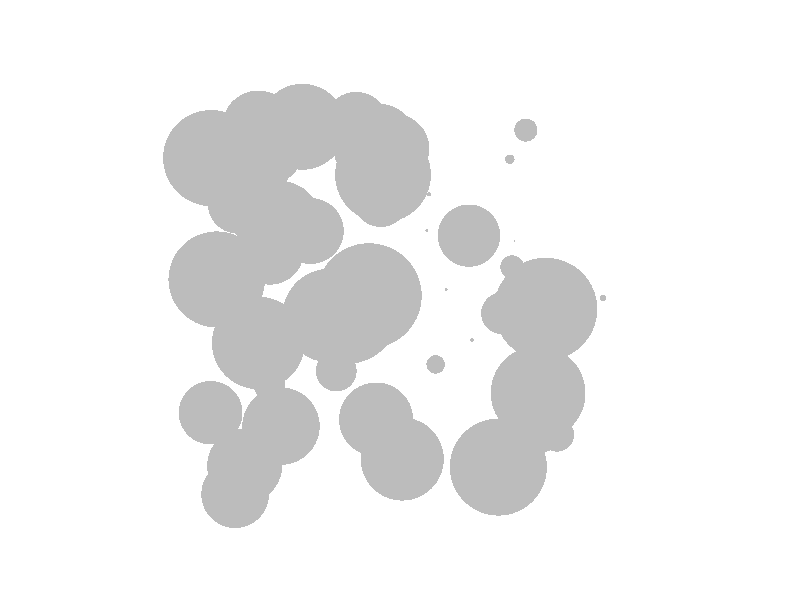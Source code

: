 #include "colors.inc"
background { rgb <1, 1, 1> }
camera {location <0, 0, 10>up <0,1,0> right <-1.33,0,0> angle 18look_at <0, 0, 0> sky <0, 1, 0> }
sphere { <0.521289, -0.467143, 0.47629>, 0.110152 texture {  pigment { rgb <0.5, 0.5, 0.5> transmit 0.859992} } }
sphere { <0.00937874, -0.660273, -0.459317>, 0.171814 texture {  pigment { rgb <0.5, 0.5, 0.5> transmit 0.227896} } }
sphere { <-0.0790494, 0.41669, -0.425686>, 0.114576 texture {  pigment { rgb <0.5, 0.5, 0.5> transmit 0.0710011} } }
sphere { <-0.0500503, -0.486754, 0.0610153>, 0.0856968 texture {  pigment { rgb <0.5, 0.5, 0.5> transmit 0.937586} } }
sphere { <0.520886, 0.704894, -0.450326>, 0.0476438 texture {  pigment { rgb <0.5, 0.5, 0.5> transmit 0.0292727} } }
sphere { <-0.486743, -0.517273, -0.330122>, 0.158226 texture {  pigment { rgb <0.5, 0.5, 0.5> transmit 0.102101} } }
sphere { <-0.115267, 0.0156856, 0.60977>, 0.195872 texture {  pigment { rgb <0.5, 0.5, 0.5> transmit 0.516142} } }
sphere { <-0.374003, 0.289841, -0.585517>, 0.138316 texture {  pigment { rgb <0.5, 0.5, 0.5> transmit 0.367902} } }
sphere { <-0.0219824, 0.613607, -0.216366>, 0.140494 texture {  pigment { rgb <0.5, 0.5, 0.5> transmit 0.488779} } }
sphere { <0.390577, -0.665587, -0.0383645>, 0.192767 texture {  pigment { rgb <0.5, 0.5, 0.5> transmit 0.954789} } }
sphere { <-0.729741, 0.550161, 0.226053>, 0.18626 texture {  pigment { rgb <0.5, 0.5, 0.5> transmit 0.438814} } }
sphere { <-0.616405, 0.516653, -0.153371>, 0.167322 texture {  pigment { rgb <0.5, 0.5, 0.5> transmit 0.0644326} } }
sphere { <-0.0940432, 0.610699, -0.00185132>, 0.169871 texture {  pigment { rgb <0.5, 0.5, 0.5> transmit 0.653432} } }
sphere { <0.133326, -0.241486, 0.555546>, 0.0344396 texture {  pigment { rgb <0.5, 0.5, 0.5> transmit 0.666377} } }
sphere { <0.269903, 0.252541, 0.11651>, 0.121985 texture {  pigment { rgb <0.5, 0.5, 0.5> transmit 0.946404} } }
sphere { <0.423198, 0.00433559, -0.446188>, 0.036546 texture {  pigment { rgb <0.5, 0.5, 0.5> transmit 0.492664} } }
sphere { <-0.547084, 0.670923, 0.232384>, 0.140501 texture {  pigment { rgb <0.5, 0.5, 0.5> transmit 0.0346908} } }
sphere { <-0.0697825, 0.51472, -0.358094>, 0.196377 texture {  pigment { rgb <0.5, 0.5, 0.5> transmit 0.528163} } }
sphere { <-0.183587, 0.736914, -0.601606>, 0.138041 texture {  pigment { rgb <0.5, 0.5, 0.5> transmit 0.132346} } }
sphere { <0.286547, -0.159602, -0.0404584>, 0.00757965 texture {  pigment { rgb <0.5, 0.5, 0.5> transmit 0.00152035} } }
sphere { <-0.567675, -0.17267, -0.128194>, 0.185831 texture {  pigment { rgb <0.5, 0.5, 0.5> transmit 0.94872} } }
sphere { <-0.667283, 0.394054, -0.355176>, 0.120365 texture {  pigment { rgb <0.5, 0.5, 0.5> transmit 0.794145} } }
sphere { <0.661289, -0.56822, -0.634173>, 0.0715539 texture {  pigment { rgb <0.5, 0.5, 0.5> transmit 0.918281} } }
sphere { <-0.654866, -0.70076, -0.647458>, 0.157802 texture {  pigment { rgb <0.5, 0.5, 0.5> transmit 0.255908} } }
sphere { <-0.633191, 0.313666, -0.600176>, 0.0670072 texture {  pigment { rgb <0.5, 0.5, 0.5> transmit 0.966923} } }
sphere { <-0.747461, -0.446059, 0.0301429>, 0.125447 texture {  pigment { rgb <0.5, 0.5, 0.5> transmit 0.540423} } }
sphere { <-0.193761, -0.0485641, 0.670335>, 0.187463 texture {  pigment { rgb <0.5, 0.5, 0.5> transmit 0.260821} } }
sphere { <0.409739, 0.526436, 0.578001>, 0.0175006 texture {  pigment { rgb <0.5, 0.5, 0.5> transmit 0.871578} } }
sphere { <-0.631592, -0.746026, 0.31852>, 0.129626 texture {  pigment { rgb <0.5, 0.5, 0.5> transmit 0.789486} } }
sphere { <-0.715618, 0.0805195, 0.135511>, 0.187935 texture {  pigment { rgb <0.5, 0.5, 0.5> transmit 0.740143} } }
sphere { <-0.38737, 0.690506, -0.0435016>, 0.17083 texture {  pigment { rgb <0.5, 0.5, 0.5> transmit 0.461266} } }
sphere { <0.098172, 0.255708, 0.735517>, 0.00507075 texture {  pigment { rgb <0.5, 0.5, 0.5> transmit 0.432507} } }
sphere { <0.380511, -0.0499036, 0.560774>, 0.0774558 texture {  pigment { rgb <0.5, 0.5, 0.5> transmit 0.677509} } }
sphere { <-0.258316, -0.0571525, 0.741348>, 0.171844 texture {  pigment { rgb <0.5, 0.5, 0.5> transmit 0.532801} } }
sphere { <-0.48204, 0.310362, -0.121986>, 0.16748 texture {  pigment { rgb <0.5, 0.5, 0.5> transmit 0.776374} } }
sphere { <-0.269786, -0.301822, -0.696586>, 0.0861328 texture {  pigment { rgb <0.5, 0.5, 0.5> transmit 0.266691} } }
sphere { <0.53529, -0.0334451, 0.719031>, 0.189077 texture {  pigment { rgb <0.5, 0.5, 0.5> transmit 0.064501} } }
sphere { <-0.505277, 0.190713, 0.169835>, 0.130673 texture {  pigment { rgb <0.5, 0.5, 0.5> transmit 0.176114} } }
sphere { <0.595162, -0.571653, 0.682065>, 0.000355042 texture {  pigment { rgb <0.5, 0.5, 0.5> transmit 0.28785} } }
sphere { <-0.555403, -0.35719, -0.717209>, 0.0673625 texture {  pigment { rgb <0.5, 0.5, 0.5> transmit 0.0248742} } }
sphere { <0.5809, -0.39229, -0.624145>, 0.198885 texture {  pigment { rgb <0.5, 0.5, 0.5> transmit 0.777852} } }
sphere { <-0.0997521, -0.500183, -0.550495>, 0.154575 texture {  pigment { rgb <0.5, 0.5, 0.5> transmit 0.908661} } }
sphere { <0.113842, 0.412358, 0.170796>, 0.00838833 texture {  pigment { rgb <0.5, 0.5, 0.5> transmit 0.461948} } }
sphere { <0.482163, 0.248874, -0.615238>, 0.00360345 texture {  pigment { rgb <0.5, 0.5, 0.5> transmit 0.730674} } }
sphere { <-0.555933, 0.673176, 0.333315>, 0.0527072 texture {  pigment { rgb <0.5, 0.5, 0.5> transmit 0.916174} } }
sphere { <0.74659, 0.00744388, 0.706761>, 0.0123511 texture {  pigment { rgb <0.5, 0.5, 0.5> transmit 0.452541} } }
sphere { <0.191012, 0.0431117, -0.451272>, 0.00564603 texture {  pigment { rgb <0.5, 0.5, 0.5> transmit 0.916185} } }
sphere { <-0.494821, 0.573991, -0.259479>, 0.0870025 texture {  pigment { rgb <0.5, 0.5, 0.5> transmit 0.329697} } }
sphere { <0.438474, 0.129034, 0.120933>, 0.0462214 texture {  pigment { rgb <0.5, 0.5, 0.5> transmit 0.544228} } }
sphere { <-0.0951338, -0.47449, 0.280311>, 0.0403185 texture {  pigment { rgb <0.5, 0.5, 0.5> transmit 0.0630627} } }
light_source {<10, 10, 10> color White}
light_source {<0, 0, 10> color White}
light_source {<-10, -10, 10> color White}
